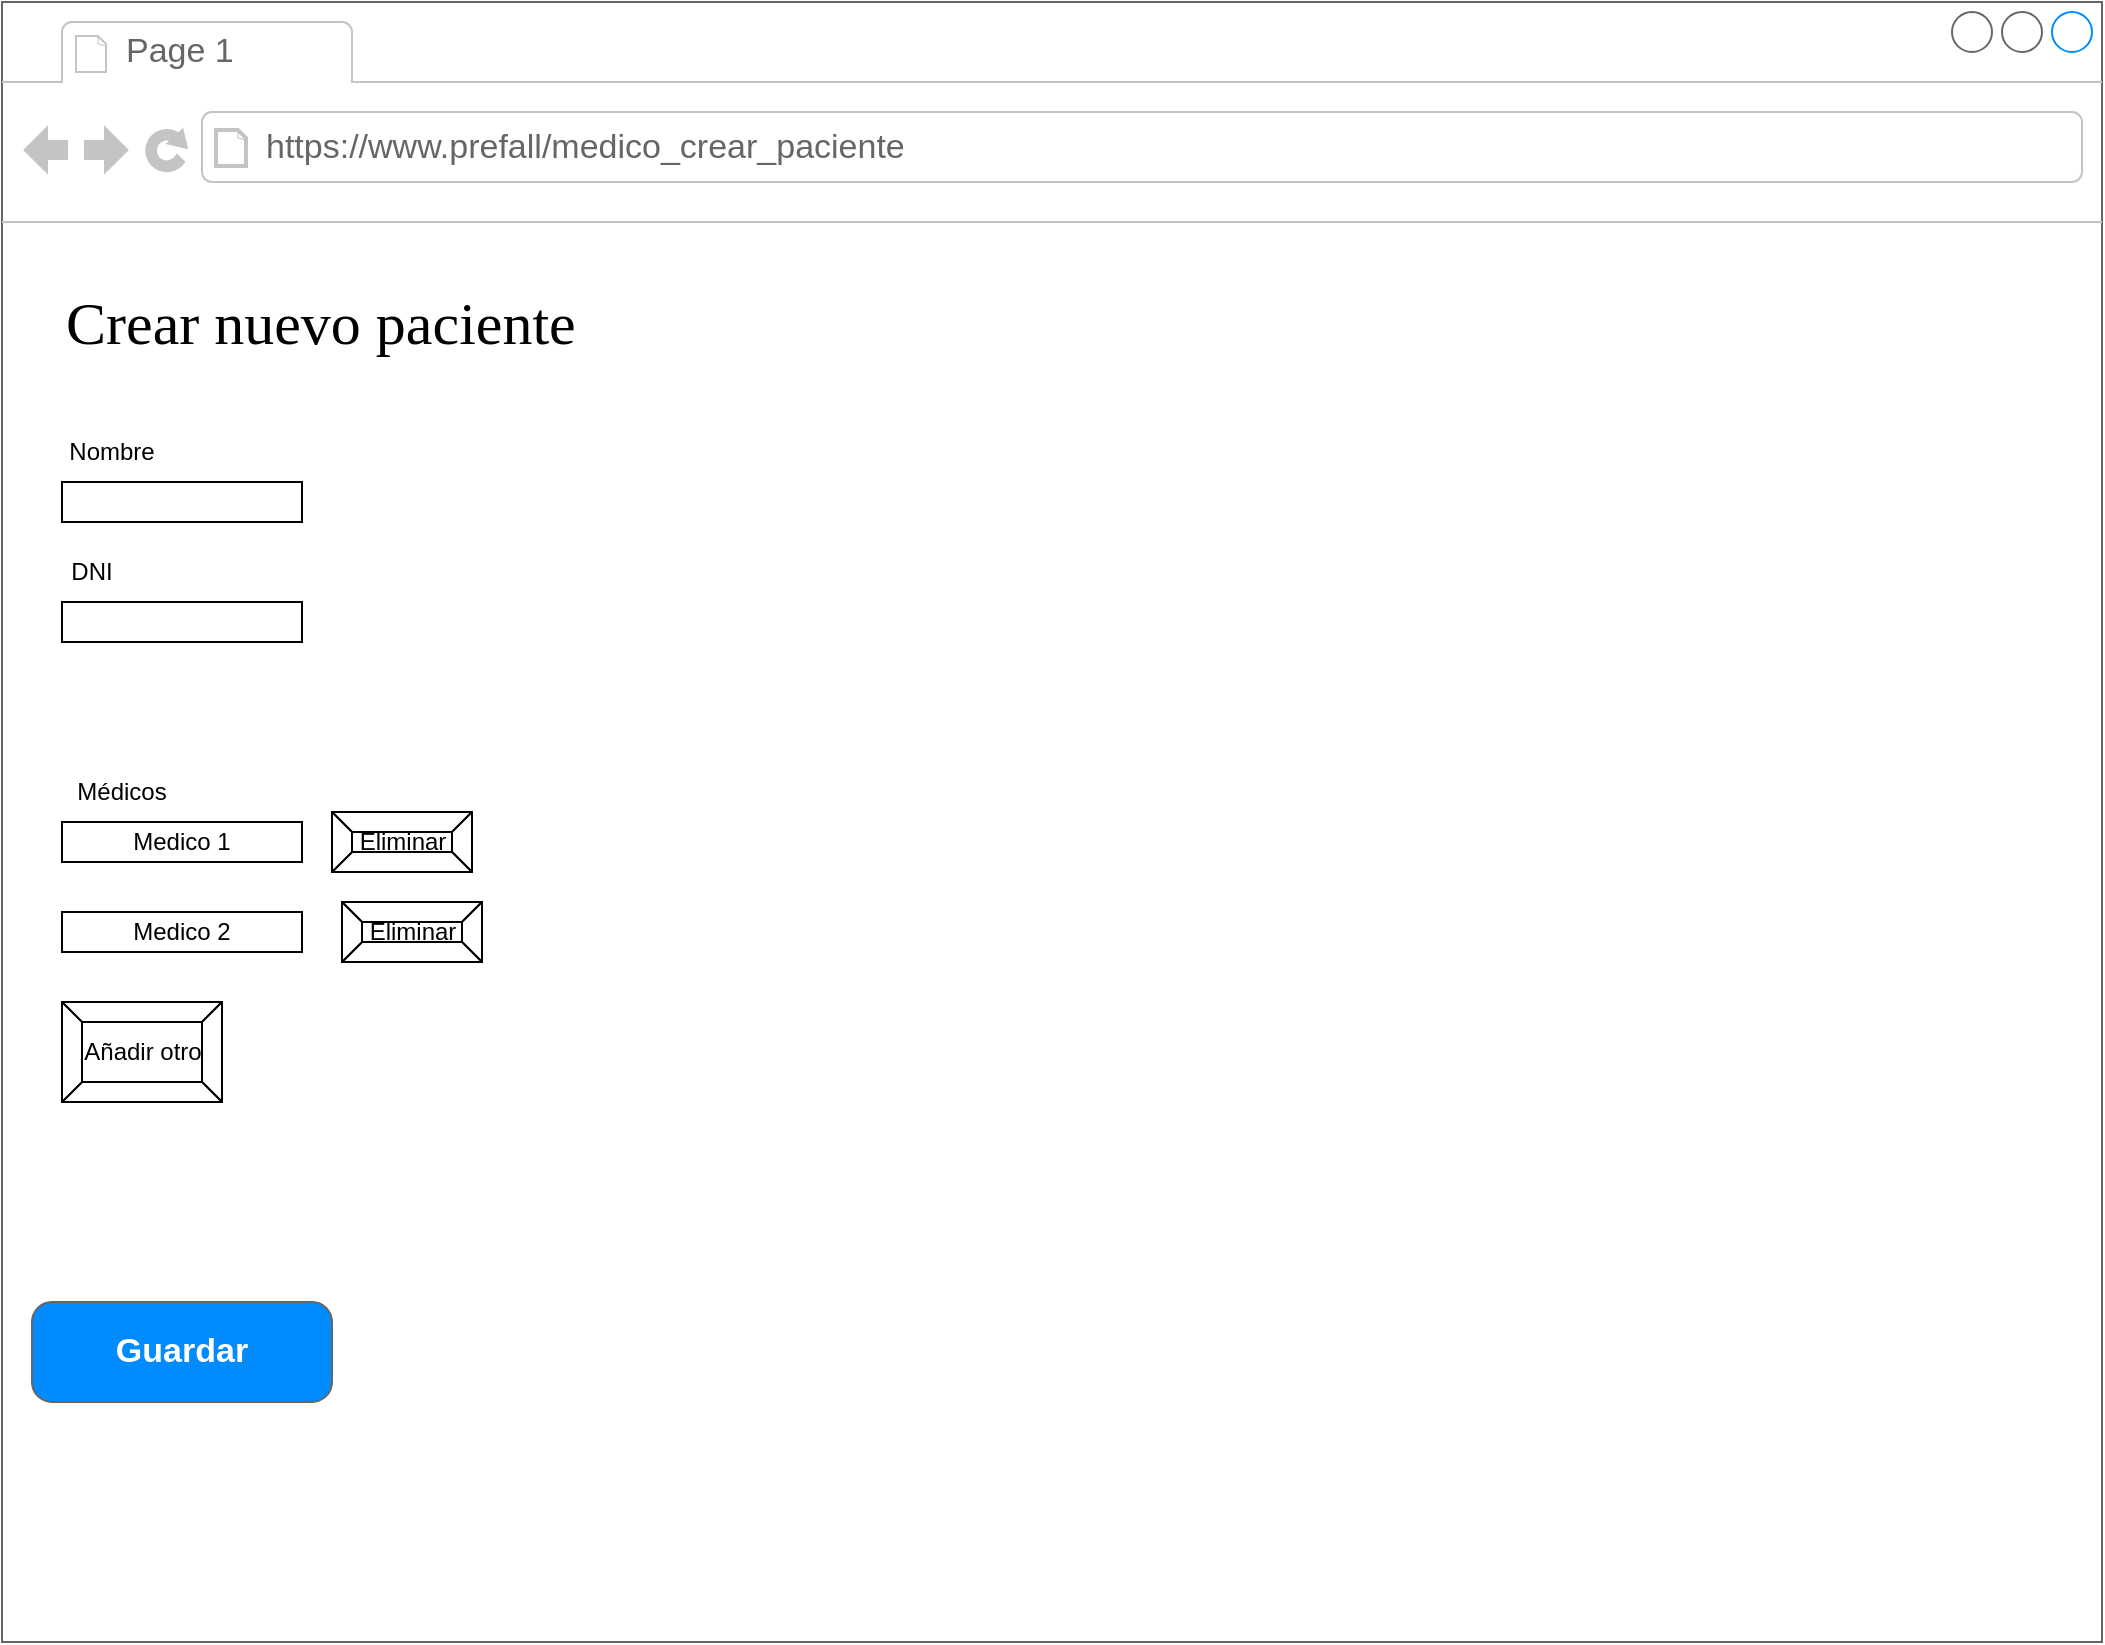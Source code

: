 <mxfile version="16.5.2" type="github">
  <diagram name="Page-1" id="2cc2dc42-3aac-f2a9-1cec-7a8b7cbee084">
    <mxGraphModel dx="770" dy="1350" grid="1" gridSize="10" guides="1" tooltips="1" connect="1" arrows="1" fold="1" page="1" pageScale="1" pageWidth="1100" pageHeight="850" background="none" math="0" shadow="0">
      <root>
        <mxCell id="0" />
        <mxCell id="1" parent="0" />
        <mxCell id="7026571954dc6520-1" value="" style="strokeWidth=1;shadow=0;dashed=0;align=center;html=1;shape=mxgraph.mockup.containers.browserWindow;rSize=0;strokeColor=#666666;mainText=,;recursiveResize=0;rounded=0;labelBackgroundColor=none;fontFamily=Verdana;fontSize=12" parent="1" vertex="1">
          <mxGeometry x="20" y="-40" width="1050" height="820" as="geometry" />
        </mxCell>
        <mxCell id="7026571954dc6520-2" value="Page 1" style="strokeWidth=1;shadow=0;dashed=0;align=center;html=1;shape=mxgraph.mockup.containers.anchor;fontSize=17;fontColor=#666666;align=left;" parent="7026571954dc6520-1" vertex="1">
          <mxGeometry x="60" y="12" width="110" height="26" as="geometry" />
        </mxCell>
        <mxCell id="7026571954dc6520-3" value="https://www.prefall/medico_crear_paciente" style="strokeWidth=1;shadow=0;dashed=0;align=center;html=1;shape=mxgraph.mockup.containers.anchor;rSize=0;fontSize=17;fontColor=#666666;align=left;" parent="7026571954dc6520-1" vertex="1">
          <mxGeometry x="130" y="60" width="250" height="26" as="geometry" />
        </mxCell>
        <mxCell id="7026571954dc6520-4" value="Crear nuevo paciente" style="text;html=1;points=[];align=left;verticalAlign=top;spacingTop=-4;fontSize=30;fontFamily=Verdana" parent="7026571954dc6520-1" vertex="1">
          <mxGeometry x="30" y="140" width="340" height="50" as="geometry" />
        </mxCell>
        <mxCell id="gIcC4kHjiw92RsgYredK-1" value="Nombre" style="text;html=1;strokeColor=none;fillColor=none;align=center;verticalAlign=middle;whiteSpace=wrap;rounded=0;" parent="7026571954dc6520-1" vertex="1">
          <mxGeometry x="30" y="210" width="50" height="30" as="geometry" />
        </mxCell>
        <mxCell id="gIcC4kHjiw92RsgYredK-2" value="" style="rounded=0;whiteSpace=wrap;html=1;" parent="7026571954dc6520-1" vertex="1">
          <mxGeometry x="30" y="240" width="120" height="20" as="geometry" />
        </mxCell>
        <mxCell id="gIcC4kHjiw92RsgYredK-3" value="DNI" style="text;html=1;strokeColor=none;fillColor=none;align=center;verticalAlign=middle;whiteSpace=wrap;rounded=0;" parent="7026571954dc6520-1" vertex="1">
          <mxGeometry x="30" y="270" width="30" height="30" as="geometry" />
        </mxCell>
        <mxCell id="gIcC4kHjiw92RsgYredK-4" value="" style="rounded=0;whiteSpace=wrap;html=1;" parent="7026571954dc6520-1" vertex="1">
          <mxGeometry x="30" y="300" width="120" height="20" as="geometry" />
        </mxCell>
        <mxCell id="gIcC4kHjiw92RsgYredK-8" value="Guardar" style="strokeWidth=1;shadow=0;dashed=0;align=center;html=1;shape=mxgraph.mockup.buttons.button;strokeColor=#666666;fontColor=#ffffff;mainText=;buttonStyle=round;fontSize=17;fontStyle=1;fillColor=#008cff;whiteSpace=wrap;" parent="7026571954dc6520-1" vertex="1">
          <mxGeometry x="15" y="650" width="150" height="50" as="geometry" />
        </mxCell>
        <mxCell id="uBKHOHKqDzPIjcdErfqd-2" value="Médicos" style="text;html=1;strokeColor=none;fillColor=none;align=center;verticalAlign=middle;whiteSpace=wrap;rounded=0;" vertex="1" parent="7026571954dc6520-1">
          <mxGeometry x="30" y="380" width="60" height="30" as="geometry" />
        </mxCell>
        <mxCell id="uBKHOHKqDzPIjcdErfqd-4" value="Medico 1" style="rounded=0;whiteSpace=wrap;html=1;" vertex="1" parent="7026571954dc6520-1">
          <mxGeometry x="30" y="410" width="120" height="20" as="geometry" />
        </mxCell>
        <mxCell id="uBKHOHKqDzPIjcdErfqd-5" value="Añadir otro" style="labelPosition=center;verticalLabelPosition=middle;align=center;html=1;shape=mxgraph.basic.button;dx=10;" vertex="1" parent="7026571954dc6520-1">
          <mxGeometry x="30" y="500" width="80" height="50" as="geometry" />
        </mxCell>
        <mxCell id="uBKHOHKqDzPIjcdErfqd-6" value="Medico 2" style="rounded=0;whiteSpace=wrap;html=1;" vertex="1" parent="7026571954dc6520-1">
          <mxGeometry x="30" y="455" width="120" height="20" as="geometry" />
        </mxCell>
        <mxCell id="uBKHOHKqDzPIjcdErfqd-7" value="Eliminar" style="labelPosition=center;verticalLabelPosition=middle;align=center;html=1;shape=mxgraph.basic.button;dx=10;" vertex="1" parent="7026571954dc6520-1">
          <mxGeometry x="170" y="450" width="70" height="30" as="geometry" />
        </mxCell>
        <mxCell id="uBKHOHKqDzPIjcdErfqd-8" value="Eliminar" style="labelPosition=center;verticalLabelPosition=middle;align=center;html=1;shape=mxgraph.basic.button;dx=10;" vertex="1" parent="7026571954dc6520-1">
          <mxGeometry x="165" y="405" width="70" height="30" as="geometry" />
        </mxCell>
      </root>
    </mxGraphModel>
  </diagram>
</mxfile>
